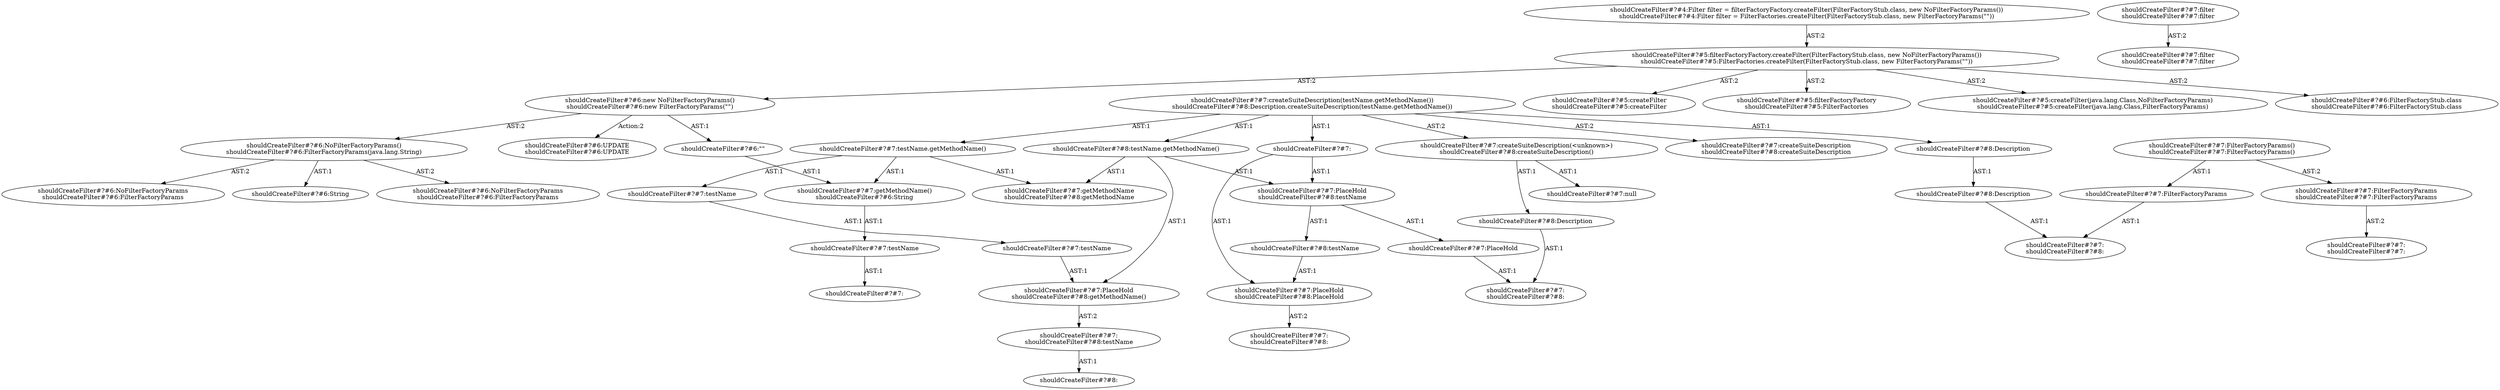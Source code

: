 digraph "Pattern" {
0 [label="shouldCreateFilter#?#6:UPDATE
shouldCreateFilter#?#6:UPDATE" shape=ellipse]
1 [label="shouldCreateFilter#?#6:new NoFilterFactoryParams()
shouldCreateFilter#?#6:new FilterFactoryParams(\"\")" shape=ellipse]
2 [label="shouldCreateFilter#?#5:filterFactoryFactory.createFilter(FilterFactoryStub.class, new NoFilterFactoryParams())
shouldCreateFilter#?#5:FilterFactories.createFilter(FilterFactoryStub.class, new FilterFactoryParams(\"\"))" shape=ellipse]
3 [label="shouldCreateFilter#?#4:Filter filter = filterFactoryFactory.createFilter(FilterFactoryStub.class, new NoFilterFactoryParams())
shouldCreateFilter#?#4:Filter filter = FilterFactories.createFilter(FilterFactoryStub.class, new FilterFactoryParams(\"\"))" shape=ellipse]
4 [label="shouldCreateFilter#?#5:createFilter
shouldCreateFilter#?#5:createFilter" shape=ellipse]
5 [label="shouldCreateFilter#?#5:filterFactoryFactory
shouldCreateFilter#?#5:FilterFactories" shape=ellipse]
6 [label="shouldCreateFilter#?#5:createFilter(java.lang.Class,NoFilterFactoryParams)
shouldCreateFilter#?#5:createFilter(java.lang.Class,FilterFactoryParams)" shape=ellipse]
7 [label="shouldCreateFilter#?#6:FilterFactoryStub.class
shouldCreateFilter#?#6:FilterFactoryStub.class" shape=ellipse]
8 [label="shouldCreateFilter#?#6:NoFilterFactoryParams()
shouldCreateFilter#?#6:FilterFactoryParams(java.lang.String)" shape=ellipse]
9 [label="shouldCreateFilter#?#6:NoFilterFactoryParams
shouldCreateFilter#?#6:FilterFactoryParams" shape=ellipse]
10 [label="shouldCreateFilter#?#6:NoFilterFactoryParams
shouldCreateFilter#?#6:FilterFactoryParams" shape=ellipse]
11 [label="shouldCreateFilter#?#7:FilterFactoryParams()
shouldCreateFilter#?#7:FilterFactoryParams()" shape=ellipse]
12 [label="shouldCreateFilter#?#7:FilterFactoryParams
shouldCreateFilter#?#7:FilterFactoryParams" shape=ellipse]
13 [label="shouldCreateFilter#?#7:
shouldCreateFilter#?#7:" shape=ellipse]
14 [label="shouldCreateFilter#?#7:FilterFactoryParams" shape=ellipse]
15 [label="shouldCreateFilter#?#7:
shouldCreateFilter#?#8:" shape=ellipse]
16 [label="shouldCreateFilter#?#7:createSuiteDescription(testName.getMethodName())
shouldCreateFilter#?#8:Description.createSuiteDescription(testName.getMethodName())" shape=ellipse]
17 [label="shouldCreateFilter#?#7:createSuiteDescription
shouldCreateFilter#?#8:createSuiteDescription" shape=ellipse]
18 [label="shouldCreateFilter#?#7:" shape=ellipse]
19 [label="shouldCreateFilter#?#7:PlaceHold
shouldCreateFilter#?#8:PlaceHold" shape=ellipse]
20 [label="shouldCreateFilter#?#7:
shouldCreateFilter#?#8:" shape=ellipse]
21 [label="shouldCreateFilter#?#7:PlaceHold
shouldCreateFilter#?#8:testName" shape=ellipse]
22 [label="shouldCreateFilter#?#7:PlaceHold" shape=ellipse]
23 [label="shouldCreateFilter#?#7:
shouldCreateFilter#?#8:" shape=ellipse]
24 [label="shouldCreateFilter#?#7:filter
shouldCreateFilter#?#7:filter" shape=ellipse]
25 [label="shouldCreateFilter#?#7:filter
shouldCreateFilter#?#7:filter" shape=ellipse]
26 [label="shouldCreateFilter#?#7:createSuiteDescription(<unknown>)
shouldCreateFilter#?#8:createSuiteDescription()" shape=ellipse]
27 [label="shouldCreateFilter#?#7:null" shape=ellipse]
28 [label="shouldCreateFilter#?#7:testName.getMethodName()" shape=ellipse]
29 [label="shouldCreateFilter#?#7:getMethodName
shouldCreateFilter#?#8:getMethodName" shape=ellipse]
30 [label="shouldCreateFilter#?#7:testName" shape=ellipse]
31 [label="shouldCreateFilter#?#7:testName" shape=ellipse]
32 [label="shouldCreateFilter#?#7:PlaceHold
shouldCreateFilter#?#8:getMethodName()" shape=ellipse]
33 [label="shouldCreateFilter#?#7:
shouldCreateFilter#?#8:testName" shape=ellipse]
34 [label="shouldCreateFilter#?#7:getMethodName()
shouldCreateFilter#?#6:String" shape=ellipse]
35 [label="shouldCreateFilter#?#7:testName" shape=ellipse]
36 [label="shouldCreateFilter#?#7:" shape=ellipse]
37 [label="shouldCreateFilter#?#6:\"\"" shape=ellipse]
38 [label="shouldCreateFilter#?#8:Description" shape=ellipse]
39 [label="shouldCreateFilter#?#8:testName.getMethodName()" shape=ellipse]
40 [label="shouldCreateFilter#?#8:" shape=ellipse]
41 [label="shouldCreateFilter#?#8:Description" shape=ellipse]
42 [label="shouldCreateFilter#?#8:Description" shape=ellipse]
43 [label="shouldCreateFilter#?#6:String" shape=ellipse]
44 [label="shouldCreateFilter#?#8:testName" shape=ellipse]
1 -> 0 [label="Action:2"];
1 -> 8 [label="AST:2"];
1 -> 37 [label="AST:1"];
2 -> 1 [label="AST:2"];
2 -> 4 [label="AST:2"];
2 -> 5 [label="AST:2"];
2 -> 6 [label="AST:2"];
2 -> 7 [label="AST:2"];
3 -> 2 [label="AST:2"];
8 -> 9 [label="AST:2"];
8 -> 10 [label="AST:2"];
8 -> 43 [label="AST:1"];
11 -> 12 [label="AST:2"];
11 -> 14 [label="AST:1"];
12 -> 13 [label="AST:2"];
14 -> 15 [label="AST:1"];
16 -> 17 [label="AST:2"];
16 -> 18 [label="AST:1"];
16 -> 26 [label="AST:2"];
16 -> 28 [label="AST:1"];
16 -> 38 [label="AST:1"];
16 -> 39 [label="AST:1"];
18 -> 19 [label="AST:1"];
18 -> 21 [label="AST:1"];
19 -> 20 [label="AST:2"];
21 -> 22 [label="AST:1"];
21 -> 44 [label="AST:1"];
22 -> 23 [label="AST:1"];
24 -> 25 [label="AST:2"];
26 -> 27 [label="AST:1"];
26 -> 42 [label="AST:1"];
28 -> 29 [label="AST:1"];
28 -> 30 [label="AST:1"];
28 -> 34 [label="AST:1"];
30 -> 31 [label="AST:1"];
31 -> 32 [label="AST:1"];
32 -> 33 [label="AST:2"];
33 -> 40 [label="AST:1"];
34 -> 35 [label="AST:1"];
35 -> 36 [label="AST:1"];
37 -> 34 [label="AST:1"];
38 -> 41 [label="AST:1"];
39 -> 29 [label="AST:1"];
39 -> 21 [label="AST:1"];
39 -> 32 [label="AST:1"];
41 -> 15 [label="AST:1"];
42 -> 23 [label="AST:1"];
44 -> 19 [label="AST:1"];
}